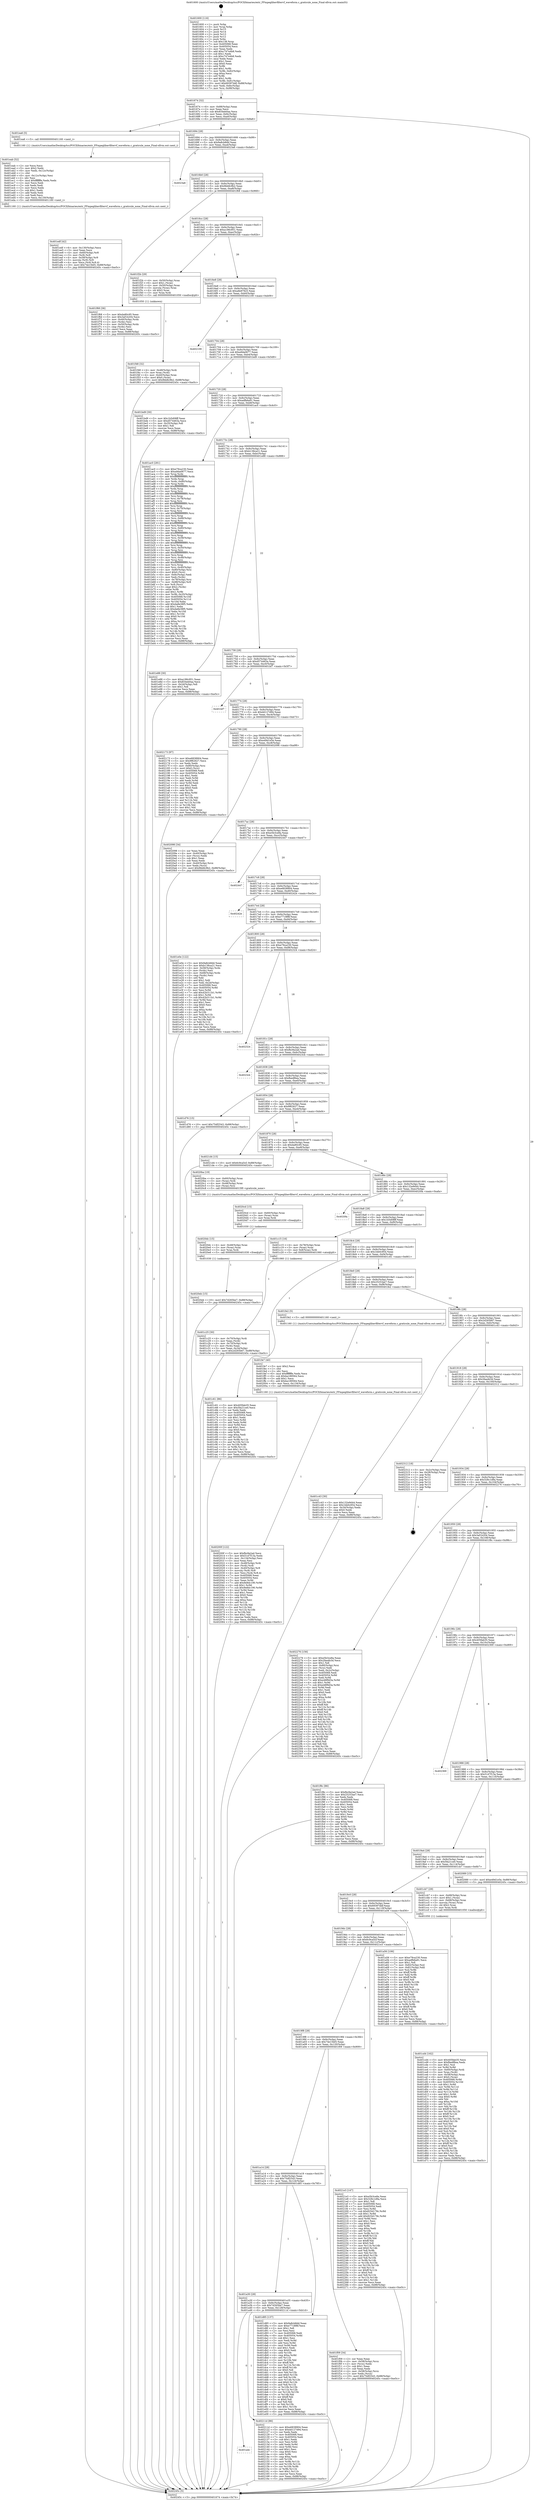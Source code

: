 digraph "0x401600" {
  label = "0x401600 (/mnt/c/Users/mathe/Desktop/tcc/POCII/binaries/extr_FFmpeglibavfiltervf_waveform.c_graticule_none_Final-ollvm.out::main(0))"
  labelloc = "t"
  node[shape=record]

  Entry [label="",width=0.3,height=0.3,shape=circle,fillcolor=black,style=filled]
  "0x401674" [label="{
     0x401674 [32]\l
     | [instrs]\l
     &nbsp;&nbsp;0x401674 \<+6\>: mov -0x88(%rbp),%eax\l
     &nbsp;&nbsp;0x40167a \<+2\>: mov %eax,%ecx\l
     &nbsp;&nbsp;0x40167c \<+6\>: sub $0x834eb0aa,%ecx\l
     &nbsp;&nbsp;0x401682 \<+6\>: mov %eax,-0x9c(%rbp)\l
     &nbsp;&nbsp;0x401688 \<+6\>: mov %ecx,-0xa0(%rbp)\l
     &nbsp;&nbsp;0x40168e \<+6\>: je 0000000000401ea6 \<main+0x8a6\>\l
  }"]
  "0x401ea6" [label="{
     0x401ea6 [5]\l
     | [instrs]\l
     &nbsp;&nbsp;0x401ea6 \<+5\>: call 0000000000401160 \<next_i\>\l
     | [calls]\l
     &nbsp;&nbsp;0x401160 \{1\} (/mnt/c/Users/mathe/Desktop/tcc/POCII/binaries/extr_FFmpeglibavfiltervf_waveform.c_graticule_none_Final-ollvm.out::next_i)\l
  }"]
  "0x401694" [label="{
     0x401694 [28]\l
     | [instrs]\l
     &nbsp;&nbsp;0x401694 \<+5\>: jmp 0000000000401699 \<main+0x99\>\l
     &nbsp;&nbsp;0x401699 \<+6\>: mov -0x9c(%rbp),%eax\l
     &nbsp;&nbsp;0x40169f \<+5\>: sub $0x9a8cb8dd,%eax\l
     &nbsp;&nbsp;0x4016a4 \<+6\>: mov %eax,-0xa4(%rbp)\l
     &nbsp;&nbsp;0x4016aa \<+6\>: je 00000000004023a6 \<main+0xda6\>\l
  }"]
  Exit [label="",width=0.3,height=0.3,shape=circle,fillcolor=black,style=filled,peripheries=2]
  "0x4023a6" [label="{
     0x4023a6\l
  }", style=dashed]
  "0x4016b0" [label="{
     0x4016b0 [28]\l
     | [instrs]\l
     &nbsp;&nbsp;0x4016b0 \<+5\>: jmp 00000000004016b5 \<main+0xb5\>\l
     &nbsp;&nbsp;0x4016b5 \<+6\>: mov -0x9c(%rbp),%eax\l
     &nbsp;&nbsp;0x4016bb \<+5\>: sub $0x9bb8c9b2,%eax\l
     &nbsp;&nbsp;0x4016c0 \<+6\>: mov %eax,-0xa8(%rbp)\l
     &nbsp;&nbsp;0x4016c6 \<+6\>: je 0000000000401f68 \<main+0x968\>\l
  }"]
  "0x401a4c" [label="{
     0x401a4c\l
  }", style=dashed]
  "0x401f68" [label="{
     0x401f68 [36]\l
     | [instrs]\l
     &nbsp;&nbsp;0x401f68 \<+5\>: mov $0xda80c95,%eax\l
     &nbsp;&nbsp;0x401f6d \<+5\>: mov $0x3af1b204,%ecx\l
     &nbsp;&nbsp;0x401f72 \<+4\>: mov -0x40(%rbp),%rdx\l
     &nbsp;&nbsp;0x401f76 \<+2\>: mov (%rdx),%esi\l
     &nbsp;&nbsp;0x401f78 \<+4\>: mov -0x50(%rbp),%rdx\l
     &nbsp;&nbsp;0x401f7c \<+2\>: cmp (%rdx),%esi\l
     &nbsp;&nbsp;0x401f7e \<+3\>: cmovl %ecx,%eax\l
     &nbsp;&nbsp;0x401f81 \<+6\>: mov %eax,-0x88(%rbp)\l
     &nbsp;&nbsp;0x401f87 \<+5\>: jmp 000000000040245c \<main+0xe5c\>\l
  }"]
  "0x4016cc" [label="{
     0x4016cc [28]\l
     | [instrs]\l
     &nbsp;&nbsp;0x4016cc \<+5\>: jmp 00000000004016d1 \<main+0xd1\>\l
     &nbsp;&nbsp;0x4016d1 \<+6\>: mov -0x9c(%rbp),%eax\l
     &nbsp;&nbsp;0x4016d7 \<+5\>: sub $0xa186c951,%eax\l
     &nbsp;&nbsp;0x4016dc \<+6\>: mov %eax,-0xac(%rbp)\l
     &nbsp;&nbsp;0x4016e2 \<+6\>: je 0000000000401f2b \<main+0x92b\>\l
  }"]
  "0x40211d" [label="{
     0x40211d [86]\l
     | [instrs]\l
     &nbsp;&nbsp;0x40211d \<+5\>: mov $0xe6838904,%eax\l
     &nbsp;&nbsp;0x402122 \<+5\>: mov $0xdd127d94,%ecx\l
     &nbsp;&nbsp;0x402127 \<+2\>: xor %edx,%edx\l
     &nbsp;&nbsp;0x402129 \<+7\>: mov 0x405068,%esi\l
     &nbsp;&nbsp;0x402130 \<+7\>: mov 0x405054,%edi\l
     &nbsp;&nbsp;0x402137 \<+3\>: sub $0x1,%edx\l
     &nbsp;&nbsp;0x40213a \<+3\>: mov %esi,%r8d\l
     &nbsp;&nbsp;0x40213d \<+3\>: add %edx,%r8d\l
     &nbsp;&nbsp;0x402140 \<+4\>: imul %r8d,%esi\l
     &nbsp;&nbsp;0x402144 \<+3\>: and $0x1,%esi\l
     &nbsp;&nbsp;0x402147 \<+3\>: cmp $0x0,%esi\l
     &nbsp;&nbsp;0x40214a \<+4\>: sete %r9b\l
     &nbsp;&nbsp;0x40214e \<+3\>: cmp $0xa,%edi\l
     &nbsp;&nbsp;0x402151 \<+4\>: setl %r10b\l
     &nbsp;&nbsp;0x402155 \<+3\>: mov %r9b,%r11b\l
     &nbsp;&nbsp;0x402158 \<+3\>: and %r10b,%r11b\l
     &nbsp;&nbsp;0x40215b \<+3\>: xor %r10b,%r9b\l
     &nbsp;&nbsp;0x40215e \<+3\>: or %r9b,%r11b\l
     &nbsp;&nbsp;0x402161 \<+4\>: test $0x1,%r11b\l
     &nbsp;&nbsp;0x402165 \<+3\>: cmovne %ecx,%eax\l
     &nbsp;&nbsp;0x402168 \<+6\>: mov %eax,-0x88(%rbp)\l
     &nbsp;&nbsp;0x40216e \<+5\>: jmp 000000000040245c \<main+0xe5c\>\l
  }"]
  "0x401f2b" [label="{
     0x401f2b [29]\l
     | [instrs]\l
     &nbsp;&nbsp;0x401f2b \<+4\>: mov -0x50(%rbp),%rax\l
     &nbsp;&nbsp;0x401f2f \<+6\>: movl $0x1,(%rax)\l
     &nbsp;&nbsp;0x401f35 \<+4\>: mov -0x50(%rbp),%rax\l
     &nbsp;&nbsp;0x401f39 \<+3\>: movslq (%rax),%rax\l
     &nbsp;&nbsp;0x401f3c \<+4\>: shl $0x2,%rax\l
     &nbsp;&nbsp;0x401f40 \<+3\>: mov %rax,%rdi\l
     &nbsp;&nbsp;0x401f43 \<+5\>: call 0000000000401050 \<malloc@plt\>\l
     | [calls]\l
     &nbsp;&nbsp;0x401050 \{1\} (unknown)\l
  }"]
  "0x4016e8" [label="{
     0x4016e8 [28]\l
     | [instrs]\l
     &nbsp;&nbsp;0x4016e8 \<+5\>: jmp 00000000004016ed \<main+0xed\>\l
     &nbsp;&nbsp;0x4016ed \<+6\>: mov -0x9c(%rbp),%eax\l
     &nbsp;&nbsp;0x4016f3 \<+5\>: sub $0xa8e976c5,%eax\l
     &nbsp;&nbsp;0x4016f8 \<+6\>: mov %eax,-0xb0(%rbp)\l
     &nbsp;&nbsp;0x4016fe \<+6\>: je 0000000000402109 \<main+0xb09\>\l
  }"]
  "0x4020eb" [label="{
     0x4020eb [15]\l
     | [instrs]\l
     &nbsp;&nbsp;0x4020eb \<+10\>: movl $0x7d265be7,-0x88(%rbp)\l
     &nbsp;&nbsp;0x4020f5 \<+5\>: jmp 000000000040245c \<main+0xe5c\>\l
  }"]
  "0x402109" [label="{
     0x402109\l
  }", style=dashed]
  "0x401704" [label="{
     0x401704 [28]\l
     | [instrs]\l
     &nbsp;&nbsp;0x401704 \<+5\>: jmp 0000000000401709 \<main+0x109\>\l
     &nbsp;&nbsp;0x401709 \<+6\>: mov -0x9c(%rbp),%eax\l
     &nbsp;&nbsp;0x40170f \<+5\>: sub $0xa9da0677,%eax\l
     &nbsp;&nbsp;0x401714 \<+6\>: mov %eax,-0xb4(%rbp)\l
     &nbsp;&nbsp;0x40171a \<+6\>: je 0000000000401bd9 \<main+0x5d9\>\l
  }"]
  "0x4020dc" [label="{
     0x4020dc [15]\l
     | [instrs]\l
     &nbsp;&nbsp;0x4020dc \<+4\>: mov -0x48(%rbp),%rax\l
     &nbsp;&nbsp;0x4020e0 \<+3\>: mov (%rax),%rax\l
     &nbsp;&nbsp;0x4020e3 \<+3\>: mov %rax,%rdi\l
     &nbsp;&nbsp;0x4020e6 \<+5\>: call 0000000000401030 \<free@plt\>\l
     | [calls]\l
     &nbsp;&nbsp;0x401030 \{1\} (unknown)\l
  }"]
  "0x401bd9" [label="{
     0x401bd9 [30]\l
     | [instrs]\l
     &nbsp;&nbsp;0x401bd9 \<+5\>: mov $0x1b5d08ff,%eax\l
     &nbsp;&nbsp;0x401bde \<+5\>: mov $0xd574463a,%ecx\l
     &nbsp;&nbsp;0x401be3 \<+3\>: mov -0x35(%rbp),%dl\l
     &nbsp;&nbsp;0x401be6 \<+3\>: test $0x1,%dl\l
     &nbsp;&nbsp;0x401be9 \<+3\>: cmovne %ecx,%eax\l
     &nbsp;&nbsp;0x401bec \<+6\>: mov %eax,-0x88(%rbp)\l
     &nbsp;&nbsp;0x401bf2 \<+5\>: jmp 000000000040245c \<main+0xe5c\>\l
  }"]
  "0x401720" [label="{
     0x401720 [28]\l
     | [instrs]\l
     &nbsp;&nbsp;0x401720 \<+5\>: jmp 0000000000401725 \<main+0x125\>\l
     &nbsp;&nbsp;0x401725 \<+6\>: mov -0x9c(%rbp),%eax\l
     &nbsp;&nbsp;0x40172b \<+5\>: sub $0xadfb6a91,%eax\l
     &nbsp;&nbsp;0x401730 \<+6\>: mov %eax,-0xb8(%rbp)\l
     &nbsp;&nbsp;0x401736 \<+6\>: je 0000000000401ac0 \<main+0x4c0\>\l
  }"]
  "0x4020cd" [label="{
     0x4020cd [15]\l
     | [instrs]\l
     &nbsp;&nbsp;0x4020cd \<+4\>: mov -0x60(%rbp),%rax\l
     &nbsp;&nbsp;0x4020d1 \<+3\>: mov (%rax),%rax\l
     &nbsp;&nbsp;0x4020d4 \<+3\>: mov %rax,%rdi\l
     &nbsp;&nbsp;0x4020d7 \<+5\>: call 0000000000401030 \<free@plt\>\l
     | [calls]\l
     &nbsp;&nbsp;0x401030 \{1\} (unknown)\l
  }"]
  "0x401ac0" [label="{
     0x401ac0 [281]\l
     | [instrs]\l
     &nbsp;&nbsp;0x401ac0 \<+5\>: mov $0xe79ca230,%eax\l
     &nbsp;&nbsp;0x401ac5 \<+5\>: mov $0xa9da0677,%ecx\l
     &nbsp;&nbsp;0x401aca \<+3\>: mov %rsp,%rdx\l
     &nbsp;&nbsp;0x401acd \<+4\>: add $0xfffffffffffffff0,%rdx\l
     &nbsp;&nbsp;0x401ad1 \<+3\>: mov %rdx,%rsp\l
     &nbsp;&nbsp;0x401ad4 \<+4\>: mov %rdx,-0x80(%rbp)\l
     &nbsp;&nbsp;0x401ad8 \<+3\>: mov %rsp,%rdx\l
     &nbsp;&nbsp;0x401adb \<+4\>: add $0xfffffffffffffff0,%rdx\l
     &nbsp;&nbsp;0x401adf \<+3\>: mov %rdx,%rsp\l
     &nbsp;&nbsp;0x401ae2 \<+3\>: mov %rsp,%rsi\l
     &nbsp;&nbsp;0x401ae5 \<+4\>: add $0xfffffffffffffff0,%rsi\l
     &nbsp;&nbsp;0x401ae9 \<+3\>: mov %rsi,%rsp\l
     &nbsp;&nbsp;0x401aec \<+4\>: mov %rsi,-0x78(%rbp)\l
     &nbsp;&nbsp;0x401af0 \<+3\>: mov %rsp,%rsi\l
     &nbsp;&nbsp;0x401af3 \<+4\>: add $0xfffffffffffffff0,%rsi\l
     &nbsp;&nbsp;0x401af7 \<+3\>: mov %rsi,%rsp\l
     &nbsp;&nbsp;0x401afa \<+4\>: mov %rsi,-0x70(%rbp)\l
     &nbsp;&nbsp;0x401afe \<+3\>: mov %rsp,%rsi\l
     &nbsp;&nbsp;0x401b01 \<+4\>: add $0xfffffffffffffff0,%rsi\l
     &nbsp;&nbsp;0x401b05 \<+3\>: mov %rsi,%rsp\l
     &nbsp;&nbsp;0x401b08 \<+4\>: mov %rsi,-0x68(%rbp)\l
     &nbsp;&nbsp;0x401b0c \<+3\>: mov %rsp,%rsi\l
     &nbsp;&nbsp;0x401b0f \<+4\>: add $0xfffffffffffffff0,%rsi\l
     &nbsp;&nbsp;0x401b13 \<+3\>: mov %rsi,%rsp\l
     &nbsp;&nbsp;0x401b16 \<+4\>: mov %rsi,-0x60(%rbp)\l
     &nbsp;&nbsp;0x401b1a \<+3\>: mov %rsp,%rsi\l
     &nbsp;&nbsp;0x401b1d \<+4\>: add $0xfffffffffffffff0,%rsi\l
     &nbsp;&nbsp;0x401b21 \<+3\>: mov %rsi,%rsp\l
     &nbsp;&nbsp;0x401b24 \<+4\>: mov %rsi,-0x58(%rbp)\l
     &nbsp;&nbsp;0x401b28 \<+3\>: mov %rsp,%rsi\l
     &nbsp;&nbsp;0x401b2b \<+4\>: add $0xfffffffffffffff0,%rsi\l
     &nbsp;&nbsp;0x401b2f \<+3\>: mov %rsi,%rsp\l
     &nbsp;&nbsp;0x401b32 \<+4\>: mov %rsi,-0x50(%rbp)\l
     &nbsp;&nbsp;0x401b36 \<+3\>: mov %rsp,%rsi\l
     &nbsp;&nbsp;0x401b39 \<+4\>: add $0xfffffffffffffff0,%rsi\l
     &nbsp;&nbsp;0x401b3d \<+3\>: mov %rsi,%rsp\l
     &nbsp;&nbsp;0x401b40 \<+4\>: mov %rsi,-0x48(%rbp)\l
     &nbsp;&nbsp;0x401b44 \<+3\>: mov %rsp,%rsi\l
     &nbsp;&nbsp;0x401b47 \<+4\>: add $0xfffffffffffffff0,%rsi\l
     &nbsp;&nbsp;0x401b4b \<+3\>: mov %rsi,%rsp\l
     &nbsp;&nbsp;0x401b4e \<+4\>: mov %rsi,-0x40(%rbp)\l
     &nbsp;&nbsp;0x401b52 \<+4\>: mov -0x80(%rbp),%rsi\l
     &nbsp;&nbsp;0x401b56 \<+6\>: movl $0x0,(%rsi)\l
     &nbsp;&nbsp;0x401b5c \<+6\>: mov -0x8c(%rbp),%edi\l
     &nbsp;&nbsp;0x401b62 \<+2\>: mov %edi,(%rdx)\l
     &nbsp;&nbsp;0x401b64 \<+4\>: mov -0x78(%rbp),%rsi\l
     &nbsp;&nbsp;0x401b68 \<+7\>: mov -0x98(%rbp),%r8\l
     &nbsp;&nbsp;0x401b6f \<+3\>: mov %r8,(%rsi)\l
     &nbsp;&nbsp;0x401b72 \<+3\>: cmpl $0x2,(%rdx)\l
     &nbsp;&nbsp;0x401b75 \<+4\>: setne %r9b\l
     &nbsp;&nbsp;0x401b79 \<+4\>: and $0x1,%r9b\l
     &nbsp;&nbsp;0x401b7d \<+4\>: mov %r9b,-0x35(%rbp)\l
     &nbsp;&nbsp;0x401b81 \<+8\>: mov 0x405068,%r10d\l
     &nbsp;&nbsp;0x401b89 \<+8\>: mov 0x405054,%r11d\l
     &nbsp;&nbsp;0x401b91 \<+3\>: mov %r10d,%ebx\l
     &nbsp;&nbsp;0x401b94 \<+6\>: add $0xda8e38f5,%ebx\l
     &nbsp;&nbsp;0x401b9a \<+3\>: sub $0x1,%ebx\l
     &nbsp;&nbsp;0x401b9d \<+6\>: sub $0xda8e38f5,%ebx\l
     &nbsp;&nbsp;0x401ba3 \<+4\>: imul %ebx,%r10d\l
     &nbsp;&nbsp;0x401ba7 \<+4\>: and $0x1,%r10d\l
     &nbsp;&nbsp;0x401bab \<+4\>: cmp $0x0,%r10d\l
     &nbsp;&nbsp;0x401baf \<+4\>: sete %r9b\l
     &nbsp;&nbsp;0x401bb3 \<+4\>: cmp $0xa,%r11d\l
     &nbsp;&nbsp;0x401bb7 \<+4\>: setl %r14b\l
     &nbsp;&nbsp;0x401bbb \<+3\>: mov %r9b,%r15b\l
     &nbsp;&nbsp;0x401bbe \<+3\>: and %r14b,%r15b\l
     &nbsp;&nbsp;0x401bc1 \<+3\>: xor %r14b,%r9b\l
     &nbsp;&nbsp;0x401bc4 \<+3\>: or %r9b,%r15b\l
     &nbsp;&nbsp;0x401bc7 \<+4\>: test $0x1,%r15b\l
     &nbsp;&nbsp;0x401bcb \<+3\>: cmovne %ecx,%eax\l
     &nbsp;&nbsp;0x401bce \<+6\>: mov %eax,-0x88(%rbp)\l
     &nbsp;&nbsp;0x401bd4 \<+5\>: jmp 000000000040245c \<main+0xe5c\>\l
  }"]
  "0x40173c" [label="{
     0x40173c [28]\l
     | [instrs]\l
     &nbsp;&nbsp;0x40173c \<+5\>: jmp 0000000000401741 \<main+0x141\>\l
     &nbsp;&nbsp;0x401741 \<+6\>: mov -0x9c(%rbp),%eax\l
     &nbsp;&nbsp;0x401747 \<+5\>: sub $0xb138ca21,%eax\l
     &nbsp;&nbsp;0x40174c \<+6\>: mov %eax,-0xbc(%rbp)\l
     &nbsp;&nbsp;0x401752 \<+6\>: je 0000000000401e88 \<main+0x888\>\l
  }"]
  "0x40200f" [label="{
     0x40200f [122]\l
     | [instrs]\l
     &nbsp;&nbsp;0x40200f \<+5\>: mov $0xfbc9a2ad,%ecx\l
     &nbsp;&nbsp;0x402014 \<+5\>: mov $0x51d7f13a,%edx\l
     &nbsp;&nbsp;0x402019 \<+6\>: mov -0x134(%rbp),%esi\l
     &nbsp;&nbsp;0x40201f \<+3\>: imul %eax,%esi\l
     &nbsp;&nbsp;0x402022 \<+4\>: mov -0x48(%rbp),%rdi\l
     &nbsp;&nbsp;0x402026 \<+3\>: mov (%rdi),%rdi\l
     &nbsp;&nbsp;0x402029 \<+4\>: mov -0x40(%rbp),%r8\l
     &nbsp;&nbsp;0x40202d \<+3\>: movslq (%r8),%r8\l
     &nbsp;&nbsp;0x402030 \<+4\>: mov %esi,(%rdi,%r8,4)\l
     &nbsp;&nbsp;0x402034 \<+7\>: mov 0x405068,%eax\l
     &nbsp;&nbsp;0x40203b \<+7\>: mov 0x405054,%esi\l
     &nbsp;&nbsp;0x402042 \<+3\>: mov %eax,%r9d\l
     &nbsp;&nbsp;0x402045 \<+7\>: add $0x9e8dc190,%r9d\l
     &nbsp;&nbsp;0x40204c \<+4\>: sub $0x1,%r9d\l
     &nbsp;&nbsp;0x402050 \<+7\>: sub $0x9e8dc190,%r9d\l
     &nbsp;&nbsp;0x402057 \<+4\>: imul %r9d,%eax\l
     &nbsp;&nbsp;0x40205b \<+3\>: and $0x1,%eax\l
     &nbsp;&nbsp;0x40205e \<+3\>: cmp $0x0,%eax\l
     &nbsp;&nbsp;0x402061 \<+4\>: sete %r10b\l
     &nbsp;&nbsp;0x402065 \<+3\>: cmp $0xa,%esi\l
     &nbsp;&nbsp;0x402068 \<+4\>: setl %r11b\l
     &nbsp;&nbsp;0x40206c \<+3\>: mov %r10b,%bl\l
     &nbsp;&nbsp;0x40206f \<+3\>: and %r11b,%bl\l
     &nbsp;&nbsp;0x402072 \<+3\>: xor %r11b,%r10b\l
     &nbsp;&nbsp;0x402075 \<+3\>: or %r10b,%bl\l
     &nbsp;&nbsp;0x402078 \<+3\>: test $0x1,%bl\l
     &nbsp;&nbsp;0x40207b \<+3\>: cmovne %edx,%ecx\l
     &nbsp;&nbsp;0x40207e \<+6\>: mov %ecx,-0x88(%rbp)\l
     &nbsp;&nbsp;0x402084 \<+5\>: jmp 000000000040245c \<main+0xe5c\>\l
  }"]
  "0x401e88" [label="{
     0x401e88 [30]\l
     | [instrs]\l
     &nbsp;&nbsp;0x401e88 \<+5\>: mov $0xa186c951,%eax\l
     &nbsp;&nbsp;0x401e8d \<+5\>: mov $0x834eb0aa,%ecx\l
     &nbsp;&nbsp;0x401e92 \<+3\>: mov -0x2d(%rbp),%dl\l
     &nbsp;&nbsp;0x401e95 \<+3\>: test $0x1,%dl\l
     &nbsp;&nbsp;0x401e98 \<+3\>: cmovne %ecx,%eax\l
     &nbsp;&nbsp;0x401e9b \<+6\>: mov %eax,-0x88(%rbp)\l
     &nbsp;&nbsp;0x401ea1 \<+5\>: jmp 000000000040245c \<main+0xe5c\>\l
  }"]
  "0x401758" [label="{
     0x401758 [28]\l
     | [instrs]\l
     &nbsp;&nbsp;0x401758 \<+5\>: jmp 000000000040175d \<main+0x15d\>\l
     &nbsp;&nbsp;0x40175d \<+6\>: mov -0x9c(%rbp),%eax\l
     &nbsp;&nbsp;0x401763 \<+5\>: sub $0xd574463a,%eax\l
     &nbsp;&nbsp;0x401768 \<+6\>: mov %eax,-0xc0(%rbp)\l
     &nbsp;&nbsp;0x40176e \<+6\>: je 0000000000401bf7 \<main+0x5f7\>\l
  }"]
  "0x401fe7" [label="{
     0x401fe7 [40]\l
     | [instrs]\l
     &nbsp;&nbsp;0x401fe7 \<+5\>: mov $0x2,%ecx\l
     &nbsp;&nbsp;0x401fec \<+1\>: cltd\l
     &nbsp;&nbsp;0x401fed \<+2\>: idiv %ecx\l
     &nbsp;&nbsp;0x401fef \<+6\>: imul $0xfffffffe,%edx,%ecx\l
     &nbsp;&nbsp;0x401ff5 \<+6\>: sub $0xba189564,%ecx\l
     &nbsp;&nbsp;0x401ffb \<+3\>: add $0x1,%ecx\l
     &nbsp;&nbsp;0x401ffe \<+6\>: add $0xba189564,%ecx\l
     &nbsp;&nbsp;0x402004 \<+6\>: mov %ecx,-0x134(%rbp)\l
     &nbsp;&nbsp;0x40200a \<+5\>: call 0000000000401160 \<next_i\>\l
     | [calls]\l
     &nbsp;&nbsp;0x401160 \{1\} (/mnt/c/Users/mathe/Desktop/tcc/POCII/binaries/extr_FFmpeglibavfiltervf_waveform.c_graticule_none_Final-ollvm.out::next_i)\l
  }"]
  "0x401bf7" [label="{
     0x401bf7\l
  }", style=dashed]
  "0x401774" [label="{
     0x401774 [28]\l
     | [instrs]\l
     &nbsp;&nbsp;0x401774 \<+5\>: jmp 0000000000401779 \<main+0x179\>\l
     &nbsp;&nbsp;0x401779 \<+6\>: mov -0x9c(%rbp),%eax\l
     &nbsp;&nbsp;0x40177f \<+5\>: sub $0xdd127d94,%eax\l
     &nbsp;&nbsp;0x401784 \<+6\>: mov %eax,-0xc4(%rbp)\l
     &nbsp;&nbsp;0x40178a \<+6\>: je 0000000000402173 \<main+0xb73\>\l
  }"]
  "0x401f48" [label="{
     0x401f48 [32]\l
     | [instrs]\l
     &nbsp;&nbsp;0x401f48 \<+4\>: mov -0x48(%rbp),%rdi\l
     &nbsp;&nbsp;0x401f4c \<+3\>: mov %rax,(%rdi)\l
     &nbsp;&nbsp;0x401f4f \<+4\>: mov -0x40(%rbp),%rax\l
     &nbsp;&nbsp;0x401f53 \<+6\>: movl $0x0,(%rax)\l
     &nbsp;&nbsp;0x401f59 \<+10\>: movl $0x9bb8c9b2,-0x88(%rbp)\l
     &nbsp;&nbsp;0x401f63 \<+5\>: jmp 000000000040245c \<main+0xe5c\>\l
  }"]
  "0x402173" [label="{
     0x402173 [97]\l
     | [instrs]\l
     &nbsp;&nbsp;0x402173 \<+5\>: mov $0xe6838904,%eax\l
     &nbsp;&nbsp;0x402178 \<+5\>: mov $0x9f62627,%ecx\l
     &nbsp;&nbsp;0x40217d \<+2\>: xor %edx,%edx\l
     &nbsp;&nbsp;0x40217f \<+4\>: mov -0x80(%rbp),%rsi\l
     &nbsp;&nbsp;0x402183 \<+6\>: movl $0x0,(%rsi)\l
     &nbsp;&nbsp;0x402189 \<+7\>: mov 0x405068,%edi\l
     &nbsp;&nbsp;0x402190 \<+8\>: mov 0x405054,%r8d\l
     &nbsp;&nbsp;0x402198 \<+3\>: sub $0x1,%edx\l
     &nbsp;&nbsp;0x40219b \<+3\>: mov %edi,%r9d\l
     &nbsp;&nbsp;0x40219e \<+3\>: add %edx,%r9d\l
     &nbsp;&nbsp;0x4021a1 \<+4\>: imul %r9d,%edi\l
     &nbsp;&nbsp;0x4021a5 \<+3\>: and $0x1,%edi\l
     &nbsp;&nbsp;0x4021a8 \<+3\>: cmp $0x0,%edi\l
     &nbsp;&nbsp;0x4021ab \<+4\>: sete %r10b\l
     &nbsp;&nbsp;0x4021af \<+4\>: cmp $0xa,%r8d\l
     &nbsp;&nbsp;0x4021b3 \<+4\>: setl %r11b\l
     &nbsp;&nbsp;0x4021b7 \<+3\>: mov %r10b,%bl\l
     &nbsp;&nbsp;0x4021ba \<+3\>: and %r11b,%bl\l
     &nbsp;&nbsp;0x4021bd \<+3\>: xor %r11b,%r10b\l
     &nbsp;&nbsp;0x4021c0 \<+3\>: or %r10b,%bl\l
     &nbsp;&nbsp;0x4021c3 \<+3\>: test $0x1,%bl\l
     &nbsp;&nbsp;0x4021c6 \<+3\>: cmovne %ecx,%eax\l
     &nbsp;&nbsp;0x4021c9 \<+6\>: mov %eax,-0x88(%rbp)\l
     &nbsp;&nbsp;0x4021cf \<+5\>: jmp 000000000040245c \<main+0xe5c\>\l
  }"]
  "0x401790" [label="{
     0x401790 [28]\l
     | [instrs]\l
     &nbsp;&nbsp;0x401790 \<+5\>: jmp 0000000000401795 \<main+0x195\>\l
     &nbsp;&nbsp;0x401795 \<+6\>: mov -0x9c(%rbp),%eax\l
     &nbsp;&nbsp;0x40179b \<+5\>: sub $0xe49d1e5e,%eax\l
     &nbsp;&nbsp;0x4017a0 \<+6\>: mov %eax,-0xc8(%rbp)\l
     &nbsp;&nbsp;0x4017a6 \<+6\>: je 0000000000402098 \<main+0xa98\>\l
  }"]
  "0x401edf" [label="{
     0x401edf [42]\l
     | [instrs]\l
     &nbsp;&nbsp;0x401edf \<+6\>: mov -0x130(%rbp),%ecx\l
     &nbsp;&nbsp;0x401ee5 \<+3\>: imul %eax,%ecx\l
     &nbsp;&nbsp;0x401ee8 \<+4\>: mov -0x60(%rbp),%r8\l
     &nbsp;&nbsp;0x401eec \<+3\>: mov (%r8),%r8\l
     &nbsp;&nbsp;0x401eef \<+4\>: mov -0x58(%rbp),%r9\l
     &nbsp;&nbsp;0x401ef3 \<+3\>: movslq (%r9),%r9\l
     &nbsp;&nbsp;0x401ef6 \<+4\>: mov %ecx,(%r8,%r9,4)\l
     &nbsp;&nbsp;0x401efa \<+10\>: movl $0x74e15bf3,-0x88(%rbp)\l
     &nbsp;&nbsp;0x401f04 \<+5\>: jmp 000000000040245c \<main+0xe5c\>\l
  }"]
  "0x402098" [label="{
     0x402098 [34]\l
     | [instrs]\l
     &nbsp;&nbsp;0x402098 \<+2\>: xor %eax,%eax\l
     &nbsp;&nbsp;0x40209a \<+4\>: mov -0x40(%rbp),%rcx\l
     &nbsp;&nbsp;0x40209e \<+2\>: mov (%rcx),%edx\l
     &nbsp;&nbsp;0x4020a0 \<+3\>: sub $0x1,%eax\l
     &nbsp;&nbsp;0x4020a3 \<+2\>: sub %eax,%edx\l
     &nbsp;&nbsp;0x4020a5 \<+4\>: mov -0x40(%rbp),%rcx\l
     &nbsp;&nbsp;0x4020a9 \<+2\>: mov %edx,(%rcx)\l
     &nbsp;&nbsp;0x4020ab \<+10\>: movl $0x9bb8c9b2,-0x88(%rbp)\l
     &nbsp;&nbsp;0x4020b5 \<+5\>: jmp 000000000040245c \<main+0xe5c\>\l
  }"]
  "0x4017ac" [label="{
     0x4017ac [28]\l
     | [instrs]\l
     &nbsp;&nbsp;0x4017ac \<+5\>: jmp 00000000004017b1 \<main+0x1b1\>\l
     &nbsp;&nbsp;0x4017b1 \<+6\>: mov -0x9c(%rbp),%eax\l
     &nbsp;&nbsp;0x4017b7 \<+5\>: sub $0xe5b3ce8a,%eax\l
     &nbsp;&nbsp;0x4017bc \<+6\>: mov %eax,-0xcc(%rbp)\l
     &nbsp;&nbsp;0x4017c2 \<+6\>: je 0000000000402447 \<main+0xe47\>\l
  }"]
  "0x401eab" [label="{
     0x401eab [52]\l
     | [instrs]\l
     &nbsp;&nbsp;0x401eab \<+2\>: xor %ecx,%ecx\l
     &nbsp;&nbsp;0x401ead \<+5\>: mov $0x2,%edx\l
     &nbsp;&nbsp;0x401eb2 \<+6\>: mov %edx,-0x12c(%rbp)\l
     &nbsp;&nbsp;0x401eb8 \<+1\>: cltd\l
     &nbsp;&nbsp;0x401eb9 \<+6\>: mov -0x12c(%rbp),%esi\l
     &nbsp;&nbsp;0x401ebf \<+2\>: idiv %esi\l
     &nbsp;&nbsp;0x401ec1 \<+6\>: imul $0xfffffffe,%edx,%edx\l
     &nbsp;&nbsp;0x401ec7 \<+2\>: mov %ecx,%edi\l
     &nbsp;&nbsp;0x401ec9 \<+2\>: sub %edx,%edi\l
     &nbsp;&nbsp;0x401ecb \<+2\>: mov %ecx,%edx\l
     &nbsp;&nbsp;0x401ecd \<+3\>: sub $0x1,%edx\l
     &nbsp;&nbsp;0x401ed0 \<+2\>: add %edx,%edi\l
     &nbsp;&nbsp;0x401ed2 \<+2\>: sub %edi,%ecx\l
     &nbsp;&nbsp;0x401ed4 \<+6\>: mov %ecx,-0x130(%rbp)\l
     &nbsp;&nbsp;0x401eda \<+5\>: call 0000000000401160 \<next_i\>\l
     | [calls]\l
     &nbsp;&nbsp;0x401160 \{1\} (/mnt/c/Users/mathe/Desktop/tcc/POCII/binaries/extr_FFmpeglibavfiltervf_waveform.c_graticule_none_Final-ollvm.out::next_i)\l
  }"]
  "0x402447" [label="{
     0x402447\l
  }", style=dashed]
  "0x4017c8" [label="{
     0x4017c8 [28]\l
     | [instrs]\l
     &nbsp;&nbsp;0x4017c8 \<+5\>: jmp 00000000004017cd \<main+0x1cd\>\l
     &nbsp;&nbsp;0x4017cd \<+6\>: mov -0x9c(%rbp),%eax\l
     &nbsp;&nbsp;0x4017d3 \<+5\>: sub $0xe6838904,%eax\l
     &nbsp;&nbsp;0x4017d8 \<+6\>: mov %eax,-0xd0(%rbp)\l
     &nbsp;&nbsp;0x4017de \<+6\>: je 000000000040242e \<main+0xe2e\>\l
  }"]
  "0x401a30" [label="{
     0x401a30 [28]\l
     | [instrs]\l
     &nbsp;&nbsp;0x401a30 \<+5\>: jmp 0000000000401a35 \<main+0x435\>\l
     &nbsp;&nbsp;0x401a35 \<+6\>: mov -0x9c(%rbp),%eax\l
     &nbsp;&nbsp;0x401a3b \<+5\>: sub $0x7d265be7,%eax\l
     &nbsp;&nbsp;0x401a40 \<+6\>: mov %eax,-0x128(%rbp)\l
     &nbsp;&nbsp;0x401a46 \<+6\>: je 000000000040211d \<main+0xb1d\>\l
  }"]
  "0x40242e" [label="{
     0x40242e\l
  }", style=dashed]
  "0x4017e4" [label="{
     0x4017e4 [28]\l
     | [instrs]\l
     &nbsp;&nbsp;0x4017e4 \<+5\>: jmp 00000000004017e9 \<main+0x1e9\>\l
     &nbsp;&nbsp;0x4017e9 \<+6\>: mov -0x9c(%rbp),%eax\l
     &nbsp;&nbsp;0x4017ef \<+5\>: sub $0xe7718f8f,%eax\l
     &nbsp;&nbsp;0x4017f4 \<+6\>: mov %eax,-0xd4(%rbp)\l
     &nbsp;&nbsp;0x4017fa \<+6\>: je 0000000000401e0e \<main+0x80e\>\l
  }"]
  "0x401d85" [label="{
     0x401d85 [137]\l
     | [instrs]\l
     &nbsp;&nbsp;0x401d85 \<+5\>: mov $0x9a8cb8dd,%eax\l
     &nbsp;&nbsp;0x401d8a \<+5\>: mov $0xe7718f8f,%ecx\l
     &nbsp;&nbsp;0x401d8f \<+2\>: mov $0x1,%dl\l
     &nbsp;&nbsp;0x401d91 \<+2\>: xor %esi,%esi\l
     &nbsp;&nbsp;0x401d93 \<+7\>: mov 0x405068,%edi\l
     &nbsp;&nbsp;0x401d9a \<+8\>: mov 0x405054,%r8d\l
     &nbsp;&nbsp;0x401da2 \<+3\>: sub $0x1,%esi\l
     &nbsp;&nbsp;0x401da5 \<+3\>: mov %edi,%r9d\l
     &nbsp;&nbsp;0x401da8 \<+3\>: add %esi,%r9d\l
     &nbsp;&nbsp;0x401dab \<+4\>: imul %r9d,%edi\l
     &nbsp;&nbsp;0x401daf \<+3\>: and $0x1,%edi\l
     &nbsp;&nbsp;0x401db2 \<+3\>: cmp $0x0,%edi\l
     &nbsp;&nbsp;0x401db5 \<+4\>: sete %r10b\l
     &nbsp;&nbsp;0x401db9 \<+4\>: cmp $0xa,%r8d\l
     &nbsp;&nbsp;0x401dbd \<+4\>: setl %r11b\l
     &nbsp;&nbsp;0x401dc1 \<+3\>: mov %r10b,%bl\l
     &nbsp;&nbsp;0x401dc4 \<+3\>: xor $0xff,%bl\l
     &nbsp;&nbsp;0x401dc7 \<+3\>: mov %r11b,%r14b\l
     &nbsp;&nbsp;0x401dca \<+4\>: xor $0xff,%r14b\l
     &nbsp;&nbsp;0x401dce \<+3\>: xor $0x0,%dl\l
     &nbsp;&nbsp;0x401dd1 \<+3\>: mov %bl,%r15b\l
     &nbsp;&nbsp;0x401dd4 \<+4\>: and $0x0,%r15b\l
     &nbsp;&nbsp;0x401dd8 \<+3\>: and %dl,%r10b\l
     &nbsp;&nbsp;0x401ddb \<+3\>: mov %r14b,%r12b\l
     &nbsp;&nbsp;0x401dde \<+4\>: and $0x0,%r12b\l
     &nbsp;&nbsp;0x401de2 \<+3\>: and %dl,%r11b\l
     &nbsp;&nbsp;0x401de5 \<+3\>: or %r10b,%r15b\l
     &nbsp;&nbsp;0x401de8 \<+3\>: or %r11b,%r12b\l
     &nbsp;&nbsp;0x401deb \<+3\>: xor %r12b,%r15b\l
     &nbsp;&nbsp;0x401dee \<+3\>: or %r14b,%bl\l
     &nbsp;&nbsp;0x401df1 \<+3\>: xor $0xff,%bl\l
     &nbsp;&nbsp;0x401df4 \<+3\>: or $0x0,%dl\l
     &nbsp;&nbsp;0x401df7 \<+2\>: and %dl,%bl\l
     &nbsp;&nbsp;0x401df9 \<+3\>: or %bl,%r15b\l
     &nbsp;&nbsp;0x401dfc \<+4\>: test $0x1,%r15b\l
     &nbsp;&nbsp;0x401e00 \<+3\>: cmovne %ecx,%eax\l
     &nbsp;&nbsp;0x401e03 \<+6\>: mov %eax,-0x88(%rbp)\l
     &nbsp;&nbsp;0x401e09 \<+5\>: jmp 000000000040245c \<main+0xe5c\>\l
  }"]
  "0x401e0e" [label="{
     0x401e0e [122]\l
     | [instrs]\l
     &nbsp;&nbsp;0x401e0e \<+5\>: mov $0x9a8cb8dd,%eax\l
     &nbsp;&nbsp;0x401e13 \<+5\>: mov $0xb138ca21,%ecx\l
     &nbsp;&nbsp;0x401e18 \<+4\>: mov -0x58(%rbp),%rdx\l
     &nbsp;&nbsp;0x401e1c \<+2\>: mov (%rdx),%esi\l
     &nbsp;&nbsp;0x401e1e \<+4\>: mov -0x68(%rbp),%rdx\l
     &nbsp;&nbsp;0x401e22 \<+2\>: cmp (%rdx),%esi\l
     &nbsp;&nbsp;0x401e24 \<+4\>: setl %dil\l
     &nbsp;&nbsp;0x401e28 \<+4\>: and $0x1,%dil\l
     &nbsp;&nbsp;0x401e2c \<+4\>: mov %dil,-0x2d(%rbp)\l
     &nbsp;&nbsp;0x401e30 \<+7\>: mov 0x405068,%esi\l
     &nbsp;&nbsp;0x401e37 \<+8\>: mov 0x405054,%r8d\l
     &nbsp;&nbsp;0x401e3f \<+3\>: mov %esi,%r9d\l
     &nbsp;&nbsp;0x401e42 \<+7\>: add $0x42b311b1,%r9d\l
     &nbsp;&nbsp;0x401e49 \<+4\>: sub $0x1,%r9d\l
     &nbsp;&nbsp;0x401e4d \<+7\>: sub $0x42b311b1,%r9d\l
     &nbsp;&nbsp;0x401e54 \<+4\>: imul %r9d,%esi\l
     &nbsp;&nbsp;0x401e58 \<+3\>: and $0x1,%esi\l
     &nbsp;&nbsp;0x401e5b \<+3\>: cmp $0x0,%esi\l
     &nbsp;&nbsp;0x401e5e \<+4\>: sete %dil\l
     &nbsp;&nbsp;0x401e62 \<+4\>: cmp $0xa,%r8d\l
     &nbsp;&nbsp;0x401e66 \<+4\>: setl %r10b\l
     &nbsp;&nbsp;0x401e6a \<+3\>: mov %dil,%r11b\l
     &nbsp;&nbsp;0x401e6d \<+3\>: and %r10b,%r11b\l
     &nbsp;&nbsp;0x401e70 \<+3\>: xor %r10b,%dil\l
     &nbsp;&nbsp;0x401e73 \<+3\>: or %dil,%r11b\l
     &nbsp;&nbsp;0x401e76 \<+4\>: test $0x1,%r11b\l
     &nbsp;&nbsp;0x401e7a \<+3\>: cmovne %ecx,%eax\l
     &nbsp;&nbsp;0x401e7d \<+6\>: mov %eax,-0x88(%rbp)\l
     &nbsp;&nbsp;0x401e83 \<+5\>: jmp 000000000040245c \<main+0xe5c\>\l
  }"]
  "0x401800" [label="{
     0x401800 [28]\l
     | [instrs]\l
     &nbsp;&nbsp;0x401800 \<+5\>: jmp 0000000000401805 \<main+0x205\>\l
     &nbsp;&nbsp;0x401805 \<+6\>: mov -0x9c(%rbp),%eax\l
     &nbsp;&nbsp;0x40180b \<+5\>: sub $0xe79ca230,%eax\l
     &nbsp;&nbsp;0x401810 \<+6\>: mov %eax,-0xd8(%rbp)\l
     &nbsp;&nbsp;0x401816 \<+6\>: je 0000000000402324 \<main+0xd24\>\l
  }"]
  "0x401a14" [label="{
     0x401a14 [28]\l
     | [instrs]\l
     &nbsp;&nbsp;0x401a14 \<+5\>: jmp 0000000000401a19 \<main+0x419\>\l
     &nbsp;&nbsp;0x401a19 \<+6\>: mov -0x9c(%rbp),%eax\l
     &nbsp;&nbsp;0x401a1f \<+5\>: sub $0x75df2543,%eax\l
     &nbsp;&nbsp;0x401a24 \<+6\>: mov %eax,-0x124(%rbp)\l
     &nbsp;&nbsp;0x401a2a \<+6\>: je 0000000000401d85 \<main+0x785\>\l
  }"]
  "0x402324" [label="{
     0x402324\l
  }", style=dashed]
  "0x40181c" [label="{
     0x40181c [28]\l
     | [instrs]\l
     &nbsp;&nbsp;0x40181c \<+5\>: jmp 0000000000401821 \<main+0x221\>\l
     &nbsp;&nbsp;0x401821 \<+6\>: mov -0x9c(%rbp),%eax\l
     &nbsp;&nbsp;0x401827 \<+5\>: sub $0xfbc9a2ad,%eax\l
     &nbsp;&nbsp;0x40182c \<+6\>: mov %eax,-0xdc(%rbp)\l
     &nbsp;&nbsp;0x401832 \<+6\>: je 00000000004023cb \<main+0xdcb\>\l
  }"]
  "0x401f09" [label="{
     0x401f09 [34]\l
     | [instrs]\l
     &nbsp;&nbsp;0x401f09 \<+2\>: xor %eax,%eax\l
     &nbsp;&nbsp;0x401f0b \<+4\>: mov -0x58(%rbp),%rcx\l
     &nbsp;&nbsp;0x401f0f \<+2\>: mov (%rcx),%edx\l
     &nbsp;&nbsp;0x401f11 \<+3\>: sub $0x1,%eax\l
     &nbsp;&nbsp;0x401f14 \<+2\>: sub %eax,%edx\l
     &nbsp;&nbsp;0x401f16 \<+4\>: mov -0x58(%rbp),%rcx\l
     &nbsp;&nbsp;0x401f1a \<+2\>: mov %edx,(%rcx)\l
     &nbsp;&nbsp;0x401f1c \<+10\>: movl $0x75df2543,-0x88(%rbp)\l
     &nbsp;&nbsp;0x401f26 \<+5\>: jmp 000000000040245c \<main+0xe5c\>\l
  }"]
  "0x4023cb" [label="{
     0x4023cb\l
  }", style=dashed]
  "0x401838" [label="{
     0x401838 [28]\l
     | [instrs]\l
     &nbsp;&nbsp;0x401838 \<+5\>: jmp 000000000040183d \<main+0x23d\>\l
     &nbsp;&nbsp;0x40183d \<+6\>: mov -0x9c(%rbp),%eax\l
     &nbsp;&nbsp;0x401843 \<+5\>: sub $0xfbedf6ea,%eax\l
     &nbsp;&nbsp;0x401848 \<+6\>: mov %eax,-0xe0(%rbp)\l
     &nbsp;&nbsp;0x40184e \<+6\>: je 0000000000401d76 \<main+0x776\>\l
  }"]
  "0x4019f8" [label="{
     0x4019f8 [28]\l
     | [instrs]\l
     &nbsp;&nbsp;0x4019f8 \<+5\>: jmp 00000000004019fd \<main+0x3fd\>\l
     &nbsp;&nbsp;0x4019fd \<+6\>: mov -0x9c(%rbp),%eax\l
     &nbsp;&nbsp;0x401a03 \<+5\>: sub $0x74e15bf3,%eax\l
     &nbsp;&nbsp;0x401a08 \<+6\>: mov %eax,-0x120(%rbp)\l
     &nbsp;&nbsp;0x401a0e \<+6\>: je 0000000000401f09 \<main+0x909\>\l
  }"]
  "0x401d76" [label="{
     0x401d76 [15]\l
     | [instrs]\l
     &nbsp;&nbsp;0x401d76 \<+10\>: movl $0x75df2543,-0x88(%rbp)\l
     &nbsp;&nbsp;0x401d80 \<+5\>: jmp 000000000040245c \<main+0xe5c\>\l
  }"]
  "0x401854" [label="{
     0x401854 [28]\l
     | [instrs]\l
     &nbsp;&nbsp;0x401854 \<+5\>: jmp 0000000000401859 \<main+0x259\>\l
     &nbsp;&nbsp;0x401859 \<+6\>: mov -0x9c(%rbp),%eax\l
     &nbsp;&nbsp;0x40185f \<+5\>: sub $0x9f62627,%eax\l
     &nbsp;&nbsp;0x401864 \<+6\>: mov %eax,-0xe4(%rbp)\l
     &nbsp;&nbsp;0x40186a \<+6\>: je 00000000004021d4 \<main+0xbd4\>\l
  }"]
  "0x4021e3" [label="{
     0x4021e3 [147]\l
     | [instrs]\l
     &nbsp;&nbsp;0x4021e3 \<+5\>: mov $0xe5b3ce8a,%eax\l
     &nbsp;&nbsp;0x4021e8 \<+5\>: mov $0x328c1d9a,%ecx\l
     &nbsp;&nbsp;0x4021ed \<+2\>: mov $0x1,%dl\l
     &nbsp;&nbsp;0x4021ef \<+7\>: mov 0x405068,%esi\l
     &nbsp;&nbsp;0x4021f6 \<+7\>: mov 0x405054,%edi\l
     &nbsp;&nbsp;0x4021fd \<+3\>: mov %esi,%r8d\l
     &nbsp;&nbsp;0x402200 \<+7\>: sub $0x825d178c,%r8d\l
     &nbsp;&nbsp;0x402207 \<+4\>: sub $0x1,%r8d\l
     &nbsp;&nbsp;0x40220b \<+7\>: add $0x825d178c,%r8d\l
     &nbsp;&nbsp;0x402212 \<+4\>: imul %r8d,%esi\l
     &nbsp;&nbsp;0x402216 \<+3\>: and $0x1,%esi\l
     &nbsp;&nbsp;0x402219 \<+3\>: cmp $0x0,%esi\l
     &nbsp;&nbsp;0x40221c \<+4\>: sete %r9b\l
     &nbsp;&nbsp;0x402220 \<+3\>: cmp $0xa,%edi\l
     &nbsp;&nbsp;0x402223 \<+4\>: setl %r10b\l
     &nbsp;&nbsp;0x402227 \<+3\>: mov %r9b,%r11b\l
     &nbsp;&nbsp;0x40222a \<+4\>: xor $0xff,%r11b\l
     &nbsp;&nbsp;0x40222e \<+3\>: mov %r10b,%bl\l
     &nbsp;&nbsp;0x402231 \<+3\>: xor $0xff,%bl\l
     &nbsp;&nbsp;0x402234 \<+3\>: xor $0x0,%dl\l
     &nbsp;&nbsp;0x402237 \<+3\>: mov %r11b,%r14b\l
     &nbsp;&nbsp;0x40223a \<+4\>: and $0x0,%r14b\l
     &nbsp;&nbsp;0x40223e \<+3\>: and %dl,%r9b\l
     &nbsp;&nbsp;0x402241 \<+3\>: mov %bl,%r15b\l
     &nbsp;&nbsp;0x402244 \<+4\>: and $0x0,%r15b\l
     &nbsp;&nbsp;0x402248 \<+3\>: and %dl,%r10b\l
     &nbsp;&nbsp;0x40224b \<+3\>: or %r9b,%r14b\l
     &nbsp;&nbsp;0x40224e \<+3\>: or %r10b,%r15b\l
     &nbsp;&nbsp;0x402251 \<+3\>: xor %r15b,%r14b\l
     &nbsp;&nbsp;0x402254 \<+3\>: or %bl,%r11b\l
     &nbsp;&nbsp;0x402257 \<+4\>: xor $0xff,%r11b\l
     &nbsp;&nbsp;0x40225b \<+3\>: or $0x0,%dl\l
     &nbsp;&nbsp;0x40225e \<+3\>: and %dl,%r11b\l
     &nbsp;&nbsp;0x402261 \<+3\>: or %r11b,%r14b\l
     &nbsp;&nbsp;0x402264 \<+4\>: test $0x1,%r14b\l
     &nbsp;&nbsp;0x402268 \<+3\>: cmovne %ecx,%eax\l
     &nbsp;&nbsp;0x40226b \<+6\>: mov %eax,-0x88(%rbp)\l
     &nbsp;&nbsp;0x402271 \<+5\>: jmp 000000000040245c \<main+0xe5c\>\l
  }"]
  "0x4021d4" [label="{
     0x4021d4 [15]\l
     | [instrs]\l
     &nbsp;&nbsp;0x4021d4 \<+10\>: movl $0x6c9ca5cf,-0x88(%rbp)\l
     &nbsp;&nbsp;0x4021de \<+5\>: jmp 000000000040245c \<main+0xe5c\>\l
  }"]
  "0x401870" [label="{
     0x401870 [28]\l
     | [instrs]\l
     &nbsp;&nbsp;0x401870 \<+5\>: jmp 0000000000401875 \<main+0x275\>\l
     &nbsp;&nbsp;0x401875 \<+6\>: mov -0x9c(%rbp),%eax\l
     &nbsp;&nbsp;0x40187b \<+5\>: sub $0xda80c95,%eax\l
     &nbsp;&nbsp;0x401880 \<+6\>: mov %eax,-0xe8(%rbp)\l
     &nbsp;&nbsp;0x401886 \<+6\>: je 00000000004020ba \<main+0xaba\>\l
  }"]
  "0x401cd4" [label="{
     0x401cd4 [162]\l
     | [instrs]\l
     &nbsp;&nbsp;0x401cd4 \<+5\>: mov $0x405fab35,%ecx\l
     &nbsp;&nbsp;0x401cd9 \<+5\>: mov $0xfbedf6ea,%edx\l
     &nbsp;&nbsp;0x401cde \<+3\>: mov $0x1,%sil\l
     &nbsp;&nbsp;0x401ce1 \<+3\>: xor %r8d,%r8d\l
     &nbsp;&nbsp;0x401ce4 \<+4\>: mov -0x60(%rbp),%rdi\l
     &nbsp;&nbsp;0x401ce8 \<+3\>: mov %rax,(%rdi)\l
     &nbsp;&nbsp;0x401ceb \<+4\>: mov -0x58(%rbp),%rax\l
     &nbsp;&nbsp;0x401cef \<+6\>: movl $0x0,(%rax)\l
     &nbsp;&nbsp;0x401cf5 \<+8\>: mov 0x405068,%r9d\l
     &nbsp;&nbsp;0x401cfd \<+8\>: mov 0x405054,%r10d\l
     &nbsp;&nbsp;0x401d05 \<+4\>: sub $0x1,%r8d\l
     &nbsp;&nbsp;0x401d09 \<+3\>: mov %r9d,%r11d\l
     &nbsp;&nbsp;0x401d0c \<+3\>: add %r8d,%r11d\l
     &nbsp;&nbsp;0x401d0f \<+4\>: imul %r11d,%r9d\l
     &nbsp;&nbsp;0x401d13 \<+4\>: and $0x1,%r9d\l
     &nbsp;&nbsp;0x401d17 \<+4\>: cmp $0x0,%r9d\l
     &nbsp;&nbsp;0x401d1b \<+3\>: sete %bl\l
     &nbsp;&nbsp;0x401d1e \<+4\>: cmp $0xa,%r10d\l
     &nbsp;&nbsp;0x401d22 \<+4\>: setl %r14b\l
     &nbsp;&nbsp;0x401d26 \<+3\>: mov %bl,%r15b\l
     &nbsp;&nbsp;0x401d29 \<+4\>: xor $0xff,%r15b\l
     &nbsp;&nbsp;0x401d2d \<+3\>: mov %r14b,%r12b\l
     &nbsp;&nbsp;0x401d30 \<+4\>: xor $0xff,%r12b\l
     &nbsp;&nbsp;0x401d34 \<+4\>: xor $0x0,%sil\l
     &nbsp;&nbsp;0x401d38 \<+3\>: mov %r15b,%r13b\l
     &nbsp;&nbsp;0x401d3b \<+4\>: and $0x0,%r13b\l
     &nbsp;&nbsp;0x401d3f \<+3\>: and %sil,%bl\l
     &nbsp;&nbsp;0x401d42 \<+3\>: mov %r12b,%al\l
     &nbsp;&nbsp;0x401d45 \<+2\>: and $0x0,%al\l
     &nbsp;&nbsp;0x401d47 \<+3\>: and %sil,%r14b\l
     &nbsp;&nbsp;0x401d4a \<+3\>: or %bl,%r13b\l
     &nbsp;&nbsp;0x401d4d \<+3\>: or %r14b,%al\l
     &nbsp;&nbsp;0x401d50 \<+3\>: xor %al,%r13b\l
     &nbsp;&nbsp;0x401d53 \<+3\>: or %r12b,%r15b\l
     &nbsp;&nbsp;0x401d56 \<+4\>: xor $0xff,%r15b\l
     &nbsp;&nbsp;0x401d5a \<+4\>: or $0x0,%sil\l
     &nbsp;&nbsp;0x401d5e \<+3\>: and %sil,%r15b\l
     &nbsp;&nbsp;0x401d61 \<+3\>: or %r15b,%r13b\l
     &nbsp;&nbsp;0x401d64 \<+4\>: test $0x1,%r13b\l
     &nbsp;&nbsp;0x401d68 \<+3\>: cmovne %edx,%ecx\l
     &nbsp;&nbsp;0x401d6b \<+6\>: mov %ecx,-0x88(%rbp)\l
     &nbsp;&nbsp;0x401d71 \<+5\>: jmp 000000000040245c \<main+0xe5c\>\l
  }"]
  "0x4020ba" [label="{
     0x4020ba [19]\l
     | [instrs]\l
     &nbsp;&nbsp;0x4020ba \<+4\>: mov -0x60(%rbp),%rax\l
     &nbsp;&nbsp;0x4020be \<+3\>: mov (%rax),%rdi\l
     &nbsp;&nbsp;0x4020c1 \<+4\>: mov -0x48(%rbp),%rax\l
     &nbsp;&nbsp;0x4020c5 \<+3\>: mov (%rax),%rsi\l
     &nbsp;&nbsp;0x4020c8 \<+5\>: call 00000000004015f0 \<graticule_none\>\l
     | [calls]\l
     &nbsp;&nbsp;0x4015f0 \{1\} (/mnt/c/Users/mathe/Desktop/tcc/POCII/binaries/extr_FFmpeglibavfiltervf_waveform.c_graticule_none_Final-ollvm.out::graticule_none)\l
  }"]
  "0x40188c" [label="{
     0x40188c [28]\l
     | [instrs]\l
     &nbsp;&nbsp;0x40188c \<+5\>: jmp 0000000000401891 \<main+0x291\>\l
     &nbsp;&nbsp;0x401891 \<+6\>: mov -0x9c(%rbp),%eax\l
     &nbsp;&nbsp;0x401897 \<+5\>: sub $0x132e9d44,%eax\l
     &nbsp;&nbsp;0x40189c \<+6\>: mov %eax,-0xec(%rbp)\l
     &nbsp;&nbsp;0x4018a2 \<+6\>: je 00000000004020fa \<main+0xafa\>\l
  }"]
  "0x401c25" [label="{
     0x401c25 [30]\l
     | [instrs]\l
     &nbsp;&nbsp;0x401c25 \<+4\>: mov -0x70(%rbp),%rdi\l
     &nbsp;&nbsp;0x401c29 \<+2\>: mov %eax,(%rdi)\l
     &nbsp;&nbsp;0x401c2b \<+4\>: mov -0x70(%rbp),%rdi\l
     &nbsp;&nbsp;0x401c2f \<+2\>: mov (%rdi),%eax\l
     &nbsp;&nbsp;0x401c31 \<+3\>: mov %eax,-0x34(%rbp)\l
     &nbsp;&nbsp;0x401c34 \<+10\>: movl $0x2d265b67,-0x88(%rbp)\l
     &nbsp;&nbsp;0x401c3e \<+5\>: jmp 000000000040245c \<main+0xe5c\>\l
  }"]
  "0x4020fa" [label="{
     0x4020fa\l
  }", style=dashed]
  "0x4018a8" [label="{
     0x4018a8 [28]\l
     | [instrs]\l
     &nbsp;&nbsp;0x4018a8 \<+5\>: jmp 00000000004018ad \<main+0x2ad\>\l
     &nbsp;&nbsp;0x4018ad \<+6\>: mov -0x9c(%rbp),%eax\l
     &nbsp;&nbsp;0x4018b3 \<+5\>: sub $0x1b5d08ff,%eax\l
     &nbsp;&nbsp;0x4018b8 \<+6\>: mov %eax,-0xf0(%rbp)\l
     &nbsp;&nbsp;0x4018be \<+6\>: je 0000000000401c15 \<main+0x615\>\l
  }"]
  "0x401600" [label="{
     0x401600 [116]\l
     | [instrs]\l
     &nbsp;&nbsp;0x401600 \<+1\>: push %rbp\l
     &nbsp;&nbsp;0x401601 \<+3\>: mov %rsp,%rbp\l
     &nbsp;&nbsp;0x401604 \<+2\>: push %r15\l
     &nbsp;&nbsp;0x401606 \<+2\>: push %r14\l
     &nbsp;&nbsp;0x401608 \<+2\>: push %r13\l
     &nbsp;&nbsp;0x40160a \<+2\>: push %r12\l
     &nbsp;&nbsp;0x40160c \<+1\>: push %rbx\l
     &nbsp;&nbsp;0x40160d \<+7\>: sub $0x138,%rsp\l
     &nbsp;&nbsp;0x401614 \<+7\>: mov 0x405068,%eax\l
     &nbsp;&nbsp;0x40161b \<+7\>: mov 0x405054,%ecx\l
     &nbsp;&nbsp;0x401622 \<+2\>: mov %eax,%edx\l
     &nbsp;&nbsp;0x401624 \<+6\>: add $0xc747e4b8,%edx\l
     &nbsp;&nbsp;0x40162a \<+3\>: sub $0x1,%edx\l
     &nbsp;&nbsp;0x40162d \<+6\>: sub $0xc747e4b8,%edx\l
     &nbsp;&nbsp;0x401633 \<+3\>: imul %edx,%eax\l
     &nbsp;&nbsp;0x401636 \<+3\>: and $0x1,%eax\l
     &nbsp;&nbsp;0x401639 \<+3\>: cmp $0x0,%eax\l
     &nbsp;&nbsp;0x40163c \<+4\>: sete %r8b\l
     &nbsp;&nbsp;0x401640 \<+4\>: and $0x1,%r8b\l
     &nbsp;&nbsp;0x401644 \<+7\>: mov %r8b,-0x82(%rbp)\l
     &nbsp;&nbsp;0x40164b \<+3\>: cmp $0xa,%ecx\l
     &nbsp;&nbsp;0x40164e \<+4\>: setl %r8b\l
     &nbsp;&nbsp;0x401652 \<+4\>: and $0x1,%r8b\l
     &nbsp;&nbsp;0x401656 \<+7\>: mov %r8b,-0x81(%rbp)\l
     &nbsp;&nbsp;0x40165d \<+10\>: movl $0x69397ddf,-0x88(%rbp)\l
     &nbsp;&nbsp;0x401667 \<+6\>: mov %edi,-0x8c(%rbp)\l
     &nbsp;&nbsp;0x40166d \<+7\>: mov %rsi,-0x98(%rbp)\l
  }"]
  "0x401c15" [label="{
     0x401c15 [16]\l
     | [instrs]\l
     &nbsp;&nbsp;0x401c15 \<+4\>: mov -0x78(%rbp),%rax\l
     &nbsp;&nbsp;0x401c19 \<+3\>: mov (%rax),%rax\l
     &nbsp;&nbsp;0x401c1c \<+4\>: mov 0x8(%rax),%rdi\l
     &nbsp;&nbsp;0x401c20 \<+5\>: call 0000000000401060 \<atoi@plt\>\l
     | [calls]\l
     &nbsp;&nbsp;0x401060 \{1\} (unknown)\l
  }"]
  "0x4018c4" [label="{
     0x4018c4 [28]\l
     | [instrs]\l
     &nbsp;&nbsp;0x4018c4 \<+5\>: jmp 00000000004018c9 \<main+0x2c9\>\l
     &nbsp;&nbsp;0x4018c9 \<+6\>: mov -0x9c(%rbp),%eax\l
     &nbsp;&nbsp;0x4018cf \<+5\>: sub $0x1bb0c954,%eax\l
     &nbsp;&nbsp;0x4018d4 \<+6\>: mov %eax,-0xf4(%rbp)\l
     &nbsp;&nbsp;0x4018da \<+6\>: je 0000000000401c61 \<main+0x661\>\l
  }"]
  "0x40245c" [label="{
     0x40245c [5]\l
     | [instrs]\l
     &nbsp;&nbsp;0x40245c \<+5\>: jmp 0000000000401674 \<main+0x74\>\l
  }"]
  "0x401c61" [label="{
     0x401c61 [86]\l
     | [instrs]\l
     &nbsp;&nbsp;0x401c61 \<+5\>: mov $0x405fab35,%eax\l
     &nbsp;&nbsp;0x401c66 \<+5\>: mov $0x5fa21ce0,%ecx\l
     &nbsp;&nbsp;0x401c6b \<+2\>: xor %edx,%edx\l
     &nbsp;&nbsp;0x401c6d \<+7\>: mov 0x405068,%esi\l
     &nbsp;&nbsp;0x401c74 \<+7\>: mov 0x405054,%edi\l
     &nbsp;&nbsp;0x401c7b \<+3\>: sub $0x1,%edx\l
     &nbsp;&nbsp;0x401c7e \<+3\>: mov %esi,%r8d\l
     &nbsp;&nbsp;0x401c81 \<+3\>: add %edx,%r8d\l
     &nbsp;&nbsp;0x401c84 \<+4\>: imul %r8d,%esi\l
     &nbsp;&nbsp;0x401c88 \<+3\>: and $0x1,%esi\l
     &nbsp;&nbsp;0x401c8b \<+3\>: cmp $0x0,%esi\l
     &nbsp;&nbsp;0x401c8e \<+4\>: sete %r9b\l
     &nbsp;&nbsp;0x401c92 \<+3\>: cmp $0xa,%edi\l
     &nbsp;&nbsp;0x401c95 \<+4\>: setl %r10b\l
     &nbsp;&nbsp;0x401c99 \<+3\>: mov %r9b,%r11b\l
     &nbsp;&nbsp;0x401c9c \<+3\>: and %r10b,%r11b\l
     &nbsp;&nbsp;0x401c9f \<+3\>: xor %r10b,%r9b\l
     &nbsp;&nbsp;0x401ca2 \<+3\>: or %r9b,%r11b\l
     &nbsp;&nbsp;0x401ca5 \<+4\>: test $0x1,%r11b\l
     &nbsp;&nbsp;0x401ca9 \<+3\>: cmovne %ecx,%eax\l
     &nbsp;&nbsp;0x401cac \<+6\>: mov %eax,-0x88(%rbp)\l
     &nbsp;&nbsp;0x401cb2 \<+5\>: jmp 000000000040245c \<main+0xe5c\>\l
  }"]
  "0x4018e0" [label="{
     0x4018e0 [28]\l
     | [instrs]\l
     &nbsp;&nbsp;0x4018e0 \<+5\>: jmp 00000000004018e5 \<main+0x2e5\>\l
     &nbsp;&nbsp;0x4018e5 \<+6\>: mov -0x9c(%rbp),%eax\l
     &nbsp;&nbsp;0x4018eb \<+5\>: sub $0x25253ae7,%eax\l
     &nbsp;&nbsp;0x4018f0 \<+6\>: mov %eax,-0xf8(%rbp)\l
     &nbsp;&nbsp;0x4018f6 \<+6\>: je 0000000000401fe2 \<main+0x9e2\>\l
  }"]
  "0x4019dc" [label="{
     0x4019dc [28]\l
     | [instrs]\l
     &nbsp;&nbsp;0x4019dc \<+5\>: jmp 00000000004019e1 \<main+0x3e1\>\l
     &nbsp;&nbsp;0x4019e1 \<+6\>: mov -0x9c(%rbp),%eax\l
     &nbsp;&nbsp;0x4019e7 \<+5\>: sub $0x6c9ca5cf,%eax\l
     &nbsp;&nbsp;0x4019ec \<+6\>: mov %eax,-0x11c(%rbp)\l
     &nbsp;&nbsp;0x4019f2 \<+6\>: je 00000000004021e3 \<main+0xbe3\>\l
  }"]
  "0x401fe2" [label="{
     0x401fe2 [5]\l
     | [instrs]\l
     &nbsp;&nbsp;0x401fe2 \<+5\>: call 0000000000401160 \<next_i\>\l
     | [calls]\l
     &nbsp;&nbsp;0x401160 \{1\} (/mnt/c/Users/mathe/Desktop/tcc/POCII/binaries/extr_FFmpeglibavfiltervf_waveform.c_graticule_none_Final-ollvm.out::next_i)\l
  }"]
  "0x4018fc" [label="{
     0x4018fc [28]\l
     | [instrs]\l
     &nbsp;&nbsp;0x4018fc \<+5\>: jmp 0000000000401901 \<main+0x301\>\l
     &nbsp;&nbsp;0x401901 \<+6\>: mov -0x9c(%rbp),%eax\l
     &nbsp;&nbsp;0x401907 \<+5\>: sub $0x2d265b67,%eax\l
     &nbsp;&nbsp;0x40190c \<+6\>: mov %eax,-0xfc(%rbp)\l
     &nbsp;&nbsp;0x401912 \<+6\>: je 0000000000401c43 \<main+0x643\>\l
  }"]
  "0x401a56" [label="{
     0x401a56 [106]\l
     | [instrs]\l
     &nbsp;&nbsp;0x401a56 \<+5\>: mov $0xe79ca230,%eax\l
     &nbsp;&nbsp;0x401a5b \<+5\>: mov $0xadfb6a91,%ecx\l
     &nbsp;&nbsp;0x401a60 \<+2\>: mov $0x1,%dl\l
     &nbsp;&nbsp;0x401a62 \<+7\>: mov -0x82(%rbp),%sil\l
     &nbsp;&nbsp;0x401a69 \<+7\>: mov -0x81(%rbp),%dil\l
     &nbsp;&nbsp;0x401a70 \<+3\>: mov %sil,%r8b\l
     &nbsp;&nbsp;0x401a73 \<+4\>: xor $0xff,%r8b\l
     &nbsp;&nbsp;0x401a77 \<+3\>: mov %dil,%r9b\l
     &nbsp;&nbsp;0x401a7a \<+4\>: xor $0xff,%r9b\l
     &nbsp;&nbsp;0x401a7e \<+3\>: xor $0x0,%dl\l
     &nbsp;&nbsp;0x401a81 \<+3\>: mov %r8b,%r10b\l
     &nbsp;&nbsp;0x401a84 \<+4\>: and $0x0,%r10b\l
     &nbsp;&nbsp;0x401a88 \<+3\>: and %dl,%sil\l
     &nbsp;&nbsp;0x401a8b \<+3\>: mov %r9b,%r11b\l
     &nbsp;&nbsp;0x401a8e \<+4\>: and $0x0,%r11b\l
     &nbsp;&nbsp;0x401a92 \<+3\>: and %dl,%dil\l
     &nbsp;&nbsp;0x401a95 \<+3\>: or %sil,%r10b\l
     &nbsp;&nbsp;0x401a98 \<+3\>: or %dil,%r11b\l
     &nbsp;&nbsp;0x401a9b \<+3\>: xor %r11b,%r10b\l
     &nbsp;&nbsp;0x401a9e \<+3\>: or %r9b,%r8b\l
     &nbsp;&nbsp;0x401aa1 \<+4\>: xor $0xff,%r8b\l
     &nbsp;&nbsp;0x401aa5 \<+3\>: or $0x0,%dl\l
     &nbsp;&nbsp;0x401aa8 \<+3\>: and %dl,%r8b\l
     &nbsp;&nbsp;0x401aab \<+3\>: or %r8b,%r10b\l
     &nbsp;&nbsp;0x401aae \<+4\>: test $0x1,%r10b\l
     &nbsp;&nbsp;0x401ab2 \<+3\>: cmovne %ecx,%eax\l
     &nbsp;&nbsp;0x401ab5 \<+6\>: mov %eax,-0x88(%rbp)\l
     &nbsp;&nbsp;0x401abb \<+5\>: jmp 000000000040245c \<main+0xe5c\>\l
  }"]
  "0x401c43" [label="{
     0x401c43 [30]\l
     | [instrs]\l
     &nbsp;&nbsp;0x401c43 \<+5\>: mov $0x132e9d44,%eax\l
     &nbsp;&nbsp;0x401c48 \<+5\>: mov $0x1bb0c954,%ecx\l
     &nbsp;&nbsp;0x401c4d \<+3\>: mov -0x34(%rbp),%edx\l
     &nbsp;&nbsp;0x401c50 \<+3\>: cmp $0x0,%edx\l
     &nbsp;&nbsp;0x401c53 \<+3\>: cmove %ecx,%eax\l
     &nbsp;&nbsp;0x401c56 \<+6\>: mov %eax,-0x88(%rbp)\l
     &nbsp;&nbsp;0x401c5c \<+5\>: jmp 000000000040245c \<main+0xe5c\>\l
  }"]
  "0x401918" [label="{
     0x401918 [28]\l
     | [instrs]\l
     &nbsp;&nbsp;0x401918 \<+5\>: jmp 000000000040191d \<main+0x31d\>\l
     &nbsp;&nbsp;0x40191d \<+6\>: mov -0x9c(%rbp),%eax\l
     &nbsp;&nbsp;0x401923 \<+5\>: sub $0x2faa4b3d,%eax\l
     &nbsp;&nbsp;0x401928 \<+6\>: mov %eax,-0x100(%rbp)\l
     &nbsp;&nbsp;0x40192e \<+6\>: je 0000000000402312 \<main+0xd12\>\l
  }"]
  "0x4019c0" [label="{
     0x4019c0 [28]\l
     | [instrs]\l
     &nbsp;&nbsp;0x4019c0 \<+5\>: jmp 00000000004019c5 \<main+0x3c5\>\l
     &nbsp;&nbsp;0x4019c5 \<+6\>: mov -0x9c(%rbp),%eax\l
     &nbsp;&nbsp;0x4019cb \<+5\>: sub $0x69397ddf,%eax\l
     &nbsp;&nbsp;0x4019d0 \<+6\>: mov %eax,-0x118(%rbp)\l
     &nbsp;&nbsp;0x4019d6 \<+6\>: je 0000000000401a56 \<main+0x456\>\l
  }"]
  "0x402312" [label="{
     0x402312 [18]\l
     | [instrs]\l
     &nbsp;&nbsp;0x402312 \<+3\>: mov -0x2c(%rbp),%eax\l
     &nbsp;&nbsp;0x402315 \<+4\>: lea -0x28(%rbp),%rsp\l
     &nbsp;&nbsp;0x402319 \<+1\>: pop %rbx\l
     &nbsp;&nbsp;0x40231a \<+2\>: pop %r12\l
     &nbsp;&nbsp;0x40231c \<+2\>: pop %r13\l
     &nbsp;&nbsp;0x40231e \<+2\>: pop %r14\l
     &nbsp;&nbsp;0x402320 \<+2\>: pop %r15\l
     &nbsp;&nbsp;0x402322 \<+1\>: pop %rbp\l
     &nbsp;&nbsp;0x402323 \<+1\>: ret\l
  }"]
  "0x401934" [label="{
     0x401934 [28]\l
     | [instrs]\l
     &nbsp;&nbsp;0x401934 \<+5\>: jmp 0000000000401939 \<main+0x339\>\l
     &nbsp;&nbsp;0x401939 \<+6\>: mov -0x9c(%rbp),%eax\l
     &nbsp;&nbsp;0x40193f \<+5\>: sub $0x328c1d9a,%eax\l
     &nbsp;&nbsp;0x401944 \<+6\>: mov %eax,-0x104(%rbp)\l
     &nbsp;&nbsp;0x40194a \<+6\>: je 0000000000402276 \<main+0xc76\>\l
  }"]
  "0x401cb7" [label="{
     0x401cb7 [29]\l
     | [instrs]\l
     &nbsp;&nbsp;0x401cb7 \<+4\>: mov -0x68(%rbp),%rax\l
     &nbsp;&nbsp;0x401cbb \<+6\>: movl $0x1,(%rax)\l
     &nbsp;&nbsp;0x401cc1 \<+4\>: mov -0x68(%rbp),%rax\l
     &nbsp;&nbsp;0x401cc5 \<+3\>: movslq (%rax),%rax\l
     &nbsp;&nbsp;0x401cc8 \<+4\>: shl $0x2,%rax\l
     &nbsp;&nbsp;0x401ccc \<+3\>: mov %rax,%rdi\l
     &nbsp;&nbsp;0x401ccf \<+5\>: call 0000000000401050 \<malloc@plt\>\l
     | [calls]\l
     &nbsp;&nbsp;0x401050 \{1\} (unknown)\l
  }"]
  "0x402276" [label="{
     0x402276 [156]\l
     | [instrs]\l
     &nbsp;&nbsp;0x402276 \<+5\>: mov $0xe5b3ce8a,%eax\l
     &nbsp;&nbsp;0x40227b \<+5\>: mov $0x2faa4b3d,%ecx\l
     &nbsp;&nbsp;0x402280 \<+2\>: mov $0x1,%dl\l
     &nbsp;&nbsp;0x402282 \<+4\>: mov -0x80(%rbp),%rsi\l
     &nbsp;&nbsp;0x402286 \<+2\>: mov (%rsi),%edi\l
     &nbsp;&nbsp;0x402288 \<+3\>: mov %edi,-0x2c(%rbp)\l
     &nbsp;&nbsp;0x40228b \<+7\>: mov 0x405068,%edi\l
     &nbsp;&nbsp;0x402292 \<+8\>: mov 0x405054,%r8d\l
     &nbsp;&nbsp;0x40229a \<+3\>: mov %edi,%r9d\l
     &nbsp;&nbsp;0x40229d \<+7\>: add $0xe48f9d3a,%r9d\l
     &nbsp;&nbsp;0x4022a4 \<+4\>: sub $0x1,%r9d\l
     &nbsp;&nbsp;0x4022a8 \<+7\>: sub $0xe48f9d3a,%r9d\l
     &nbsp;&nbsp;0x4022af \<+4\>: imul %r9d,%edi\l
     &nbsp;&nbsp;0x4022b3 \<+3\>: and $0x1,%edi\l
     &nbsp;&nbsp;0x4022b6 \<+3\>: cmp $0x0,%edi\l
     &nbsp;&nbsp;0x4022b9 \<+4\>: sete %r10b\l
     &nbsp;&nbsp;0x4022bd \<+4\>: cmp $0xa,%r8d\l
     &nbsp;&nbsp;0x4022c1 \<+4\>: setl %r11b\l
     &nbsp;&nbsp;0x4022c5 \<+3\>: mov %r10b,%bl\l
     &nbsp;&nbsp;0x4022c8 \<+3\>: xor $0xff,%bl\l
     &nbsp;&nbsp;0x4022cb \<+3\>: mov %r11b,%r14b\l
     &nbsp;&nbsp;0x4022ce \<+4\>: xor $0xff,%r14b\l
     &nbsp;&nbsp;0x4022d2 \<+3\>: xor $0x0,%dl\l
     &nbsp;&nbsp;0x4022d5 \<+3\>: mov %bl,%r15b\l
     &nbsp;&nbsp;0x4022d8 \<+4\>: and $0x0,%r15b\l
     &nbsp;&nbsp;0x4022dc \<+3\>: and %dl,%r10b\l
     &nbsp;&nbsp;0x4022df \<+3\>: mov %r14b,%r12b\l
     &nbsp;&nbsp;0x4022e2 \<+4\>: and $0x0,%r12b\l
     &nbsp;&nbsp;0x4022e6 \<+3\>: and %dl,%r11b\l
     &nbsp;&nbsp;0x4022e9 \<+3\>: or %r10b,%r15b\l
     &nbsp;&nbsp;0x4022ec \<+3\>: or %r11b,%r12b\l
     &nbsp;&nbsp;0x4022ef \<+3\>: xor %r12b,%r15b\l
     &nbsp;&nbsp;0x4022f2 \<+3\>: or %r14b,%bl\l
     &nbsp;&nbsp;0x4022f5 \<+3\>: xor $0xff,%bl\l
     &nbsp;&nbsp;0x4022f8 \<+3\>: or $0x0,%dl\l
     &nbsp;&nbsp;0x4022fb \<+2\>: and %dl,%bl\l
     &nbsp;&nbsp;0x4022fd \<+3\>: or %bl,%r15b\l
     &nbsp;&nbsp;0x402300 \<+4\>: test $0x1,%r15b\l
     &nbsp;&nbsp;0x402304 \<+3\>: cmovne %ecx,%eax\l
     &nbsp;&nbsp;0x402307 \<+6\>: mov %eax,-0x88(%rbp)\l
     &nbsp;&nbsp;0x40230d \<+5\>: jmp 000000000040245c \<main+0xe5c\>\l
  }"]
  "0x401950" [label="{
     0x401950 [28]\l
     | [instrs]\l
     &nbsp;&nbsp;0x401950 \<+5\>: jmp 0000000000401955 \<main+0x355\>\l
     &nbsp;&nbsp;0x401955 \<+6\>: mov -0x9c(%rbp),%eax\l
     &nbsp;&nbsp;0x40195b \<+5\>: sub $0x3af1b204,%eax\l
     &nbsp;&nbsp;0x401960 \<+6\>: mov %eax,-0x108(%rbp)\l
     &nbsp;&nbsp;0x401966 \<+6\>: je 0000000000401f8c \<main+0x98c\>\l
  }"]
  "0x4019a4" [label="{
     0x4019a4 [28]\l
     | [instrs]\l
     &nbsp;&nbsp;0x4019a4 \<+5\>: jmp 00000000004019a9 \<main+0x3a9\>\l
     &nbsp;&nbsp;0x4019a9 \<+6\>: mov -0x9c(%rbp),%eax\l
     &nbsp;&nbsp;0x4019af \<+5\>: sub $0x5fa21ce0,%eax\l
     &nbsp;&nbsp;0x4019b4 \<+6\>: mov %eax,-0x114(%rbp)\l
     &nbsp;&nbsp;0x4019ba \<+6\>: je 0000000000401cb7 \<main+0x6b7\>\l
  }"]
  "0x401f8c" [label="{
     0x401f8c [86]\l
     | [instrs]\l
     &nbsp;&nbsp;0x401f8c \<+5\>: mov $0xfbc9a2ad,%eax\l
     &nbsp;&nbsp;0x401f91 \<+5\>: mov $0x25253ae7,%ecx\l
     &nbsp;&nbsp;0x401f96 \<+2\>: xor %edx,%edx\l
     &nbsp;&nbsp;0x401f98 \<+7\>: mov 0x405068,%esi\l
     &nbsp;&nbsp;0x401f9f \<+7\>: mov 0x405054,%edi\l
     &nbsp;&nbsp;0x401fa6 \<+3\>: sub $0x1,%edx\l
     &nbsp;&nbsp;0x401fa9 \<+3\>: mov %esi,%r8d\l
     &nbsp;&nbsp;0x401fac \<+3\>: add %edx,%r8d\l
     &nbsp;&nbsp;0x401faf \<+4\>: imul %r8d,%esi\l
     &nbsp;&nbsp;0x401fb3 \<+3\>: and $0x1,%esi\l
     &nbsp;&nbsp;0x401fb6 \<+3\>: cmp $0x0,%esi\l
     &nbsp;&nbsp;0x401fb9 \<+4\>: sete %r9b\l
     &nbsp;&nbsp;0x401fbd \<+3\>: cmp $0xa,%edi\l
     &nbsp;&nbsp;0x401fc0 \<+4\>: setl %r10b\l
     &nbsp;&nbsp;0x401fc4 \<+3\>: mov %r9b,%r11b\l
     &nbsp;&nbsp;0x401fc7 \<+3\>: and %r10b,%r11b\l
     &nbsp;&nbsp;0x401fca \<+3\>: xor %r10b,%r9b\l
     &nbsp;&nbsp;0x401fcd \<+3\>: or %r9b,%r11b\l
     &nbsp;&nbsp;0x401fd0 \<+4\>: test $0x1,%r11b\l
     &nbsp;&nbsp;0x401fd4 \<+3\>: cmovne %ecx,%eax\l
     &nbsp;&nbsp;0x401fd7 \<+6\>: mov %eax,-0x88(%rbp)\l
     &nbsp;&nbsp;0x401fdd \<+5\>: jmp 000000000040245c \<main+0xe5c\>\l
  }"]
  "0x40196c" [label="{
     0x40196c [28]\l
     | [instrs]\l
     &nbsp;&nbsp;0x40196c \<+5\>: jmp 0000000000401971 \<main+0x371\>\l
     &nbsp;&nbsp;0x401971 \<+6\>: mov -0x9c(%rbp),%eax\l
     &nbsp;&nbsp;0x401977 \<+5\>: sub $0x405fab35,%eax\l
     &nbsp;&nbsp;0x40197c \<+6\>: mov %eax,-0x10c(%rbp)\l
     &nbsp;&nbsp;0x401982 \<+6\>: je 0000000000402369 \<main+0xd69\>\l
  }"]
  "0x402089" [label="{
     0x402089 [15]\l
     | [instrs]\l
     &nbsp;&nbsp;0x402089 \<+10\>: movl $0xe49d1e5e,-0x88(%rbp)\l
     &nbsp;&nbsp;0x402093 \<+5\>: jmp 000000000040245c \<main+0xe5c\>\l
  }"]
  "0x402369" [label="{
     0x402369\l
  }", style=dashed]
  "0x401988" [label="{
     0x401988 [28]\l
     | [instrs]\l
     &nbsp;&nbsp;0x401988 \<+5\>: jmp 000000000040198d \<main+0x38d\>\l
     &nbsp;&nbsp;0x40198d \<+6\>: mov -0x9c(%rbp),%eax\l
     &nbsp;&nbsp;0x401993 \<+5\>: sub $0x51d7f13a,%eax\l
     &nbsp;&nbsp;0x401998 \<+6\>: mov %eax,-0x110(%rbp)\l
     &nbsp;&nbsp;0x40199e \<+6\>: je 0000000000402089 \<main+0xa89\>\l
  }"]
  Entry -> "0x401600" [label=" 1"]
  "0x401674" -> "0x401ea6" [label=" 1"]
  "0x401674" -> "0x401694" [label=" 29"]
  "0x402312" -> Exit [label=" 1"]
  "0x401694" -> "0x4023a6" [label=" 0"]
  "0x401694" -> "0x4016b0" [label=" 29"]
  "0x402276" -> "0x40245c" [label=" 1"]
  "0x4016b0" -> "0x401f68" [label=" 2"]
  "0x4016b0" -> "0x4016cc" [label=" 27"]
  "0x4021e3" -> "0x40245c" [label=" 1"]
  "0x4016cc" -> "0x401f2b" [label=" 1"]
  "0x4016cc" -> "0x4016e8" [label=" 26"]
  "0x4021d4" -> "0x40245c" [label=" 1"]
  "0x4016e8" -> "0x402109" [label=" 0"]
  "0x4016e8" -> "0x401704" [label=" 26"]
  "0x40211d" -> "0x40245c" [label=" 1"]
  "0x401704" -> "0x401bd9" [label=" 1"]
  "0x401704" -> "0x401720" [label=" 25"]
  "0x401a30" -> "0x401a4c" [label=" 0"]
  "0x401720" -> "0x401ac0" [label=" 1"]
  "0x401720" -> "0x40173c" [label=" 24"]
  "0x401a30" -> "0x40211d" [label=" 1"]
  "0x40173c" -> "0x401e88" [label=" 2"]
  "0x40173c" -> "0x401758" [label=" 22"]
  "0x402173" -> "0x40245c" [label=" 1"]
  "0x401758" -> "0x401bf7" [label=" 0"]
  "0x401758" -> "0x401774" [label=" 22"]
  "0x4020eb" -> "0x40245c" [label=" 1"]
  "0x401774" -> "0x402173" [label=" 1"]
  "0x401774" -> "0x401790" [label=" 21"]
  "0x4020dc" -> "0x4020eb" [label=" 1"]
  "0x401790" -> "0x402098" [label=" 1"]
  "0x401790" -> "0x4017ac" [label=" 20"]
  "0x4020cd" -> "0x4020dc" [label=" 1"]
  "0x4017ac" -> "0x402447" [label=" 0"]
  "0x4017ac" -> "0x4017c8" [label=" 20"]
  "0x4020ba" -> "0x4020cd" [label=" 1"]
  "0x4017c8" -> "0x40242e" [label=" 0"]
  "0x4017c8" -> "0x4017e4" [label=" 20"]
  "0x402098" -> "0x40245c" [label=" 1"]
  "0x4017e4" -> "0x401e0e" [label=" 2"]
  "0x4017e4" -> "0x401800" [label=" 18"]
  "0x402089" -> "0x40245c" [label=" 1"]
  "0x401800" -> "0x402324" [label=" 0"]
  "0x401800" -> "0x40181c" [label=" 18"]
  "0x401fe7" -> "0x40200f" [label=" 1"]
  "0x40181c" -> "0x4023cb" [label=" 0"]
  "0x40181c" -> "0x401838" [label=" 18"]
  "0x401fe2" -> "0x401fe7" [label=" 1"]
  "0x401838" -> "0x401d76" [label=" 1"]
  "0x401838" -> "0x401854" [label=" 17"]
  "0x401f68" -> "0x40245c" [label=" 2"]
  "0x401854" -> "0x4021d4" [label=" 1"]
  "0x401854" -> "0x401870" [label=" 16"]
  "0x401f48" -> "0x40245c" [label=" 1"]
  "0x401870" -> "0x4020ba" [label=" 1"]
  "0x401870" -> "0x40188c" [label=" 15"]
  "0x401f09" -> "0x40245c" [label=" 1"]
  "0x40188c" -> "0x4020fa" [label=" 0"]
  "0x40188c" -> "0x4018a8" [label=" 15"]
  "0x401edf" -> "0x40245c" [label=" 1"]
  "0x4018a8" -> "0x401c15" [label=" 1"]
  "0x4018a8" -> "0x4018c4" [label=" 14"]
  "0x401ea6" -> "0x401eab" [label=" 1"]
  "0x4018c4" -> "0x401c61" [label=" 1"]
  "0x4018c4" -> "0x4018e0" [label=" 13"]
  "0x401e88" -> "0x40245c" [label=" 2"]
  "0x4018e0" -> "0x401fe2" [label=" 1"]
  "0x4018e0" -> "0x4018fc" [label=" 12"]
  "0x401e0e" -> "0x40245c" [label=" 2"]
  "0x4018fc" -> "0x401c43" [label=" 1"]
  "0x4018fc" -> "0x401918" [label=" 11"]
  "0x401d85" -> "0x40245c" [label=" 2"]
  "0x401918" -> "0x402312" [label=" 1"]
  "0x401918" -> "0x401934" [label=" 10"]
  "0x401a14" -> "0x401d85" [label=" 2"]
  "0x401934" -> "0x402276" [label=" 1"]
  "0x401934" -> "0x401950" [label=" 9"]
  "0x40200f" -> "0x40245c" [label=" 1"]
  "0x401950" -> "0x401f8c" [label=" 1"]
  "0x401950" -> "0x40196c" [label=" 8"]
  "0x4019f8" -> "0x401f09" [label=" 1"]
  "0x40196c" -> "0x402369" [label=" 0"]
  "0x40196c" -> "0x401988" [label=" 8"]
  "0x401f8c" -> "0x40245c" [label=" 1"]
  "0x401988" -> "0x402089" [label=" 1"]
  "0x401988" -> "0x4019a4" [label=" 7"]
  "0x4019f8" -> "0x401a14" [label=" 3"]
  "0x4019a4" -> "0x401cb7" [label=" 1"]
  "0x4019a4" -> "0x4019c0" [label=" 6"]
  "0x401a14" -> "0x401a30" [label=" 1"]
  "0x4019c0" -> "0x401a56" [label=" 1"]
  "0x4019c0" -> "0x4019dc" [label=" 5"]
  "0x401a56" -> "0x40245c" [label=" 1"]
  "0x401600" -> "0x401674" [label=" 1"]
  "0x40245c" -> "0x401674" [label=" 29"]
  "0x401eab" -> "0x401edf" [label=" 1"]
  "0x401ac0" -> "0x40245c" [label=" 1"]
  "0x401bd9" -> "0x40245c" [label=" 1"]
  "0x401c15" -> "0x401c25" [label=" 1"]
  "0x401c25" -> "0x40245c" [label=" 1"]
  "0x401c43" -> "0x40245c" [label=" 1"]
  "0x401c61" -> "0x40245c" [label=" 1"]
  "0x401cb7" -> "0x401cd4" [label=" 1"]
  "0x401cd4" -> "0x40245c" [label=" 1"]
  "0x401d76" -> "0x40245c" [label=" 1"]
  "0x401f2b" -> "0x401f48" [label=" 1"]
  "0x4019dc" -> "0x4021e3" [label=" 1"]
  "0x4019dc" -> "0x4019f8" [label=" 4"]
}
